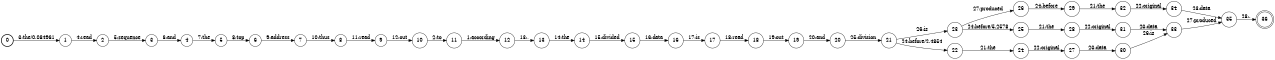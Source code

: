 digraph FST {
rankdir = LR;
size = "8.5,11";
label = "";
center = 1;
orientation = Portrait;
ranksep = "0.4";
nodesep = "0.25";
0 [label = "0", shape = circle, style = bold, fontsize = 14]
	0 -> 1 [label = "3:the/0.084961", fontsize = 14];
1 [label = "1", shape = circle, style = solid, fontsize = 14]
	1 -> 2 [label = "4:read", fontsize = 14];
2 [label = "2", shape = circle, style = solid, fontsize = 14]
	2 -> 3 [label = "5:sequence", fontsize = 14];
3 [label = "3", shape = circle, style = solid, fontsize = 14]
	3 -> 4 [label = "6:and", fontsize = 14];
4 [label = "4", shape = circle, style = solid, fontsize = 14]
	4 -> 5 [label = "7:the", fontsize = 14];
5 [label = "5", shape = circle, style = solid, fontsize = 14]
	5 -> 6 [label = "8:top", fontsize = 14];
6 [label = "6", shape = circle, style = solid, fontsize = 14]
	6 -> 7 [label = "9:address", fontsize = 14];
7 [label = "7", shape = circle, style = solid, fontsize = 14]
	7 -> 8 [label = "10:thus", fontsize = 14];
8 [label = "8", shape = circle, style = solid, fontsize = 14]
	8 -> 9 [label = "11:read", fontsize = 14];
9 [label = "9", shape = circle, style = solid, fontsize = 14]
	9 -> 10 [label = "12:out", fontsize = 14];
10 [label = "10", shape = circle, style = solid, fontsize = 14]
	10 -> 11 [label = "2:to", fontsize = 14];
11 [label = "11", shape = circle, style = solid, fontsize = 14]
	11 -> 12 [label = "1:according", fontsize = 14];
12 [label = "12", shape = circle, style = solid, fontsize = 14]
	12 -> 13 [label = "13:,", fontsize = 14];
13 [label = "13", shape = circle, style = solid, fontsize = 14]
	13 -> 14 [label = "14:the", fontsize = 14];
14 [label = "14", shape = circle, style = solid, fontsize = 14]
	14 -> 15 [label = "15:divided", fontsize = 14];
15 [label = "15", shape = circle, style = solid, fontsize = 14]
	15 -> 16 [label = "16:data", fontsize = 14];
16 [label = "16", shape = circle, style = solid, fontsize = 14]
	16 -> 17 [label = "17:is", fontsize = 14];
17 [label = "17", shape = circle, style = solid, fontsize = 14]
	17 -> 18 [label = "18:read", fontsize = 14];
18 [label = "18", shape = circle, style = solid, fontsize = 14]
	18 -> 19 [label = "19:out", fontsize = 14];
19 [label = "19", shape = circle, style = solid, fontsize = 14]
	19 -> 20 [label = "20:and", fontsize = 14];
20 [label = "20", shape = circle, style = solid, fontsize = 14]
	20 -> 21 [label = "25:division", fontsize = 14];
21 [label = "21", shape = circle, style = solid, fontsize = 14]
	21 -> 23 [label = "26:is", fontsize = 14];
	21 -> 22 [label = "24:before/2.4854", fontsize = 14];
22 [label = "22", shape = circle, style = solid, fontsize = 14]
	22 -> 24 [label = "21:the", fontsize = 14];
23 [label = "23", shape = circle, style = solid, fontsize = 14]
	23 -> 25 [label = "24:before/5.2578", fontsize = 14];
	23 -> 26 [label = "27:produced", fontsize = 14];
24 [label = "24", shape = circle, style = solid, fontsize = 14]
	24 -> 27 [label = "22:original", fontsize = 14];
25 [label = "25", shape = circle, style = solid, fontsize = 14]
	25 -> 28 [label = "21:the", fontsize = 14];
26 [label = "26", shape = circle, style = solid, fontsize = 14]
	26 -> 29 [label = "24:before", fontsize = 14];
27 [label = "27", shape = circle, style = solid, fontsize = 14]
	27 -> 30 [label = "23:data", fontsize = 14];
28 [label = "28", shape = circle, style = solid, fontsize = 14]
	28 -> 31 [label = "22:original", fontsize = 14];
29 [label = "29", shape = circle, style = solid, fontsize = 14]
	29 -> 32 [label = "21:the", fontsize = 14];
30 [label = "30", shape = circle, style = solid, fontsize = 14]
	30 -> 33 [label = "26:is", fontsize = 14];
31 [label = "31", shape = circle, style = solid, fontsize = 14]
	31 -> 33 [label = "23:data", fontsize = 14];
32 [label = "32", shape = circle, style = solid, fontsize = 14]
	32 -> 34 [label = "22:original", fontsize = 14];
33 [label = "33", shape = circle, style = solid, fontsize = 14]
	33 -> 35 [label = "27:produced", fontsize = 14];
34 [label = "34", shape = circle, style = solid, fontsize = 14]
	34 -> 35 [label = "23:data", fontsize = 14];
35 [label = "35", shape = circle, style = solid, fontsize = 14]
	35 -> 36 [label = "28:.", fontsize = 14];
36 [label = "36", shape = doublecircle, style = solid, fontsize = 14]
}
